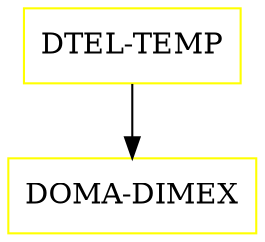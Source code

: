 digraph G {
  "DTEL-TEMP" [shape=box,color=yellow];
  "DOMA-DIMEX" [shape=box,color=yellow,URL="./DOMA_DIMEX.html"];
  "DTEL-TEMP" -> "DOMA-DIMEX";
}
